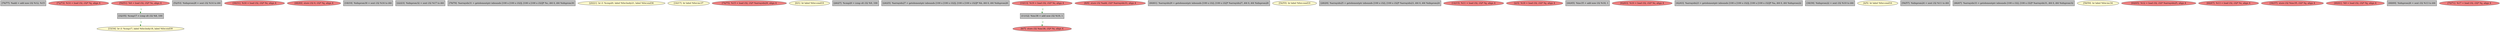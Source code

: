 
digraph G {


node1528 [fillcolor=grey,label="[76/77]  %add = add nsw i32 %12, %15",shape=rectangle,style=filled ]
node1526 [fillcolor=lightcoral,label="[72/73]  %14 = load i32, i32* %j, align 4",shape=ellipse,style=filled ]
node1505 [fillcolor=grey,label="[32/35]  %cmp17 = icmp slt i32 %8, 100",shape=rectangle,style=filled ]
node1514 [fillcolor=grey,label="[52/53]  %idxprom28 = sext i32 %14 to i64",shape=rectangle,style=filled ]
node1504 [fillcolor=lightcoral,label="[30/31]  %16 = load i32, i32* %i, align 4",shape=ellipse,style=filled ]
node1512 [fillcolor=lightcoral,label="[48/49]  store i32 0, i32* %j, align 4",shape=ellipse,style=filled ]
node1498 [fillcolor=grey,label="[18/19]  %idxprom30 = sext i32 %16 to i64",shape=rectangle,style=filled ]
node1500 [fillcolor=grey,label="[22/23]  %idxprom32 = sext i32 %17 to i64",shape=rectangle,style=filled ]
node1529 [fillcolor=grey,label="[78/79]  %arrayidx31 = getelementptr inbounds [100 x [100 x i32]], [100 x [100 x i32]]* %c, i64 0, i64 %idxprom30",shape=rectangle,style=filled ]
node1499 [fillcolor=lemonchiffon,label="[20/21]  br i1 %cmp20, label %for.body21, label %for.end36",shape=ellipse,style=filled ]
node1497 [fillcolor=lemonchiffon,label="[16/17]  br label %for.inc37",shape=ellipse,style=filled ]
node1527 [fillcolor=lightcoral,label="[74/75]  %15 = load i32, i32* %arrayidx29, align 4",shape=ellipse,style=filled ]
node1490 [fillcolor=lemonchiffon,label="[0/1]  br label %for.cond19",shape=ellipse,style=filled ]
node1513 [fillcolor=lightcoral,label="[50/51]  %8 = load i32, i32* %i, align 4",shape=ellipse,style=filled ]
node1502 [fillcolor=grey,label="[26/27]  %cmp20 = icmp slt i32 %9, 100",shape=rectangle,style=filled ]
node1501 [fillcolor=grey,label="[24/25]  %arrayidx27 = getelementptr inbounds [100 x [100 x i32]], [100 x [100 x i32]]* %b, i64 0, i64 %idxprom26",shape=rectangle,style=filled ]
node1516 [fillcolor=grey,label="[11/12]  %inc38 = add nsw i32 %19, 1",shape=rectangle,style=filled ]
node1494 [fillcolor=lightcoral,label="[8/9]  store i32 %add, i32* %arrayidx33, align 4",shape=ellipse,style=filled ]
node1520 [fillcolor=grey,label="[60/61]  %arrayidx29 = getelementptr inbounds [100 x i32], [100 x i32]* %arrayidx27, i64 0, i64 %idxprom28",shape=rectangle,style=filled ]
node1515 [fillcolor=lemonchiffon,label="[54/55]  br label %for.cond19",shape=ellipse,style=filled ]
node1503 [fillcolor=grey,label="[28/29]  %arrayidx25 = getelementptr inbounds [100 x i32], [100 x i32]* %arrayidx23, i64 0, i64 %idxprom24",shape=rectangle,style=filled ]
node1496 [fillcolor=lightcoral,label="[14/15]  %11 = load i32, i32* %j, align 4",shape=ellipse,style=filled ]
node1491 [fillcolor=lightcoral,label="[2/3]  %18 = load i32, i32* %j, align 4",shape=ellipse,style=filled ]
node1510 [fillcolor=grey,label="[44/45]  %inc35 = add nsw i32 %18, 1",shape=rectangle,style=filled ]
node1521 [fillcolor=lightcoral,label="[62/63]  %10 = load i32, i32* %i, align 4",shape=ellipse,style=filled ]
node1495 [fillcolor=lightcoral,label="[10/13]  %19 = load i32, i32* %i, align 4",shape=ellipse,style=filled ]
node1509 [fillcolor=grey,label="[42/43]  %arrayidx23 = getelementptr inbounds [100 x [100 x i32]], [100 x [100 x i32]]* %a, i64 0, i64 %idxprom22",shape=rectangle,style=filled ]
node1493 [fillcolor=lightcoral,label="[6/7]  store i32 %inc38, i32* %i, align 4",shape=ellipse,style=filled ]
node1507 [fillcolor=grey,label="[38/39]  %idxprom22 = sext i32 %10 to i64",shape=rectangle,style=filled ]
node1492 [fillcolor=lemonchiffon,label="[4/5]  br label %for.cond16",shape=ellipse,style=filled ]
node1517 [fillcolor=grey,label="[56/57]  %idxprom24 = sext i32 %11 to i64",shape=rectangle,style=filled ]
node1511 [fillcolor=grey,label="[46/47]  %arrayidx33 = getelementptr inbounds [100 x i32], [100 x i32]* %arrayidx31, i64 0, i64 %idxprom32",shape=rectangle,style=filled ]
node1519 [fillcolor=lemonchiffon,label="[33/34]  br i1 %cmp17, label %for.body18, label %for.end39",shape=ellipse,style=filled ]
node1518 [fillcolor=lemonchiffon,label="[58/59]  br label %for.inc34",shape=ellipse,style=filled ]
node1522 [fillcolor=lightcoral,label="[64/65]  %12 = load i32, i32* %arrayidx25, align 4",shape=ellipse,style=filled ]
node1523 [fillcolor=lightcoral,label="[66/67]  %13 = load i32, i32* %i, align 4",shape=ellipse,style=filled ]
node1506 [fillcolor=lightcoral,label="[36/37]  store i32 %inc35, i32* %j, align 4",shape=ellipse,style=filled ]
node1508 [fillcolor=lightcoral,label="[40/41]  %9 = load i32, i32* %j, align 4",shape=ellipse,style=filled ]
node1524 [fillcolor=grey,label="[68/69]  %idxprom26 = sext i32 %13 to i64",shape=rectangle,style=filled ]
node1525 [fillcolor=lightcoral,label="[70/71]  %17 = load i32, i32* %j, align 4",shape=ellipse,style=filled ]

node1505->node1519 [style=dotted,color=forestgreen,label="T",fontcolor=forestgreen ]
node1516->node1493 [style=dotted,color=forestgreen,label="T",fontcolor=forestgreen ]
node1513->node1505 [style=dotted,color=forestgreen,label="T",fontcolor=forestgreen ]
node1495->node1516 [style=dotted,color=forestgreen,label="T",fontcolor=forestgreen ]


}
